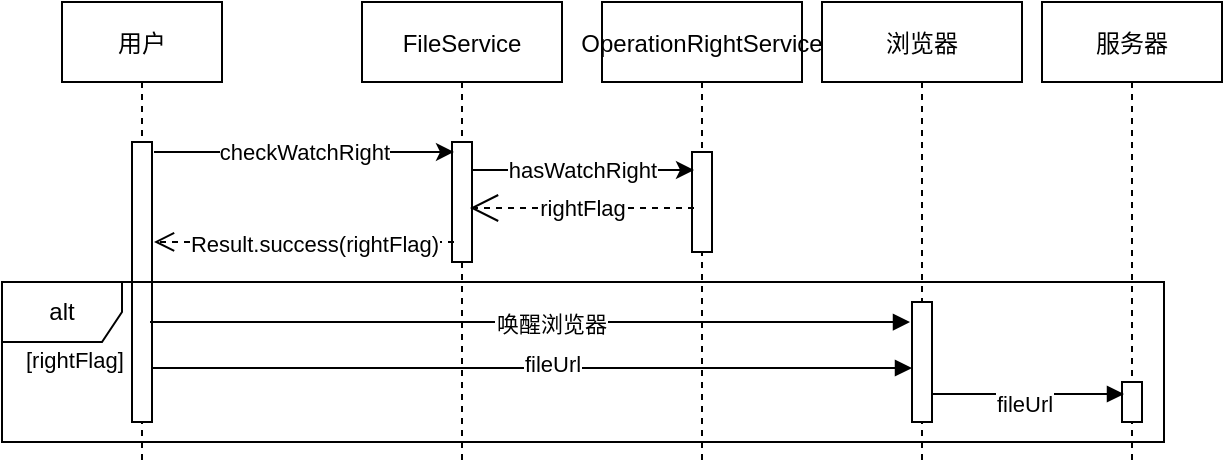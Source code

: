 <mxfile version="17.4.3" type="github">
  <diagram id="MwH7AxF10co7rePG-p0v" name="Page-1">
    <mxGraphModel dx="714" dy="416" grid="1" gridSize="10" guides="1" tooltips="1" connect="1" arrows="1" fold="1" page="1" pageScale="1" pageWidth="827" pageHeight="1169" math="0" shadow="0">
      <root>
        <mxCell id="0" />
        <mxCell id="1" parent="0" />
        <mxCell id="ByNxgz-AKr08d8Bid9Iw-1" value="用户" style="shape=umlLifeline;perimeter=lifelinePerimeter;container=1;collapsible=0;recursiveResize=0;rounded=0;shadow=0;strokeWidth=1;" vertex="1" parent="1">
          <mxGeometry x="140" y="80" width="80" height="230" as="geometry" />
        </mxCell>
        <mxCell id="ByNxgz-AKr08d8Bid9Iw-2" value="" style="points=[];perimeter=orthogonalPerimeter;rounded=0;shadow=0;strokeWidth=1;" vertex="1" parent="ByNxgz-AKr08d8Bid9Iw-1">
          <mxGeometry x="35" y="70" width="10" height="140" as="geometry" />
        </mxCell>
        <mxCell id="ByNxgz-AKr08d8Bid9Iw-3" value="浏览器" style="shape=umlLifeline;perimeter=lifelinePerimeter;container=1;collapsible=0;recursiveResize=0;rounded=0;shadow=0;strokeWidth=1;" vertex="1" parent="1">
          <mxGeometry x="520" y="80" width="100" height="230" as="geometry" />
        </mxCell>
        <mxCell id="ByNxgz-AKr08d8Bid9Iw-4" value="" style="points=[];perimeter=orthogonalPerimeter;rounded=0;shadow=0;strokeWidth=1;" vertex="1" parent="ByNxgz-AKr08d8Bid9Iw-3">
          <mxGeometry x="45" y="150" width="10" height="60" as="geometry" />
        </mxCell>
        <mxCell id="ByNxgz-AKr08d8Bid9Iw-5" value="FileService" style="shape=umlLifeline;perimeter=lifelinePerimeter;container=1;collapsible=0;recursiveResize=0;rounded=0;shadow=0;strokeWidth=1;" vertex="1" parent="1">
          <mxGeometry x="290" y="80" width="100" height="230" as="geometry" />
        </mxCell>
        <mxCell id="ByNxgz-AKr08d8Bid9Iw-6" value="" style="points=[];perimeter=orthogonalPerimeter;rounded=0;shadow=0;strokeWidth=1;" vertex="1" parent="ByNxgz-AKr08d8Bid9Iw-5">
          <mxGeometry x="45" y="70" width="10" height="60" as="geometry" />
        </mxCell>
        <mxCell id="ByNxgz-AKr08d8Bid9Iw-7" value="唤醒浏览器" style="verticalAlign=bottom;endArrow=block;shadow=0;strokeWidth=1;exitX=0.9;exitY=0.643;exitDx=0;exitDy=0;exitPerimeter=0;entryX=-0.1;entryY=0.167;entryDx=0;entryDy=0;entryPerimeter=0;" edge="1" parent="1" source="ByNxgz-AKr08d8Bid9Iw-2" target="ByNxgz-AKr08d8Bid9Iw-4">
          <mxGeometry x="0.057" y="-10" relative="1" as="geometry">
            <mxPoint x="180" y="240" as="sourcePoint" />
            <mxPoint x="580" y="240" as="targetPoint" />
            <Array as="points" />
            <mxPoint as="offset" />
          </mxGeometry>
        </mxCell>
        <mxCell id="ByNxgz-AKr08d8Bid9Iw-8" value="服务器" style="shape=umlLifeline;perimeter=lifelinePerimeter;container=1;collapsible=0;recursiveResize=0;rounded=0;shadow=0;strokeWidth=1;" vertex="1" parent="1">
          <mxGeometry x="630" y="80" width="90" height="230" as="geometry" />
        </mxCell>
        <mxCell id="ByNxgz-AKr08d8Bid9Iw-9" value="" style="points=[];perimeter=orthogonalPerimeter;rounded=0;shadow=0;strokeWidth=1;" vertex="1" parent="ByNxgz-AKr08d8Bid9Iw-8">
          <mxGeometry x="40" y="190" width="10" height="20" as="geometry" />
        </mxCell>
        <mxCell id="ByNxgz-AKr08d8Bid9Iw-19" value="alt" style="shape=umlFrame;whiteSpace=wrap;html=1;" vertex="1" parent="ByNxgz-AKr08d8Bid9Iw-8">
          <mxGeometry x="-520" y="140" width="581" height="80" as="geometry" />
        </mxCell>
        <mxCell id="ByNxgz-AKr08d8Bid9Iw-10" value="fileUrl" style="html=1;verticalAlign=bottom;endArrow=block;rounded=0;exitX=1;exitY=0.767;exitDx=0;exitDy=0;exitPerimeter=0;entryX=0.1;entryY=0.3;entryDx=0;entryDy=0;entryPerimeter=0;" edge="1" parent="1" source="ByNxgz-AKr08d8Bid9Iw-4" target="ByNxgz-AKr08d8Bid9Iw-9">
          <mxGeometry x="-0.042" y="-14" width="80" relative="1" as="geometry">
            <mxPoint x="589" y="266" as="sourcePoint" />
            <mxPoint x="680" y="270" as="targetPoint" />
            <Array as="points">
              <mxPoint x="630" y="276" />
            </Array>
            <mxPoint as="offset" />
          </mxGeometry>
        </mxCell>
        <mxCell id="ByNxgz-AKr08d8Bid9Iw-11" value="fileUrl" style="html=1;verticalAlign=bottom;endArrow=block;rounded=0;exitX=1;exitY=0.807;exitDx=0;exitDy=0;exitPerimeter=0;entryX=0;entryY=0.55;entryDx=0;entryDy=0;entryPerimeter=0;" edge="1" parent="1" source="ByNxgz-AKr08d8Bid9Iw-2" target="ByNxgz-AKr08d8Bid9Iw-4">
          <mxGeometry x="0.054" y="-7" width="80" relative="1" as="geometry">
            <mxPoint x="349" y="270" as="sourcePoint" />
            <mxPoint x="429" y="270" as="targetPoint" />
            <mxPoint as="offset" />
          </mxGeometry>
        </mxCell>
        <mxCell id="ByNxgz-AKr08d8Bid9Iw-12" value="Result.success(rightFlag)" style="html=1;verticalAlign=bottom;endArrow=open;dashed=1;endSize=8;rounded=0;exitX=0.1;exitY=0.833;exitDx=0;exitDy=0;exitPerimeter=0;entryX=1.1;entryY=0.357;entryDx=0;entryDy=0;entryPerimeter=0;" edge="1" parent="1" source="ByNxgz-AKr08d8Bid9Iw-6" target="ByNxgz-AKr08d8Bid9Iw-2">
          <mxGeometry x="-0.062" y="10" relative="1" as="geometry">
            <mxPoint x="332" y="238.99" as="sourcePoint" />
            <mxPoint x="220" y="210" as="targetPoint" />
            <Array as="points" />
            <mxPoint as="offset" />
          </mxGeometry>
        </mxCell>
        <mxCell id="ByNxgz-AKr08d8Bid9Iw-13" value="checkWatchRight" style="endArrow=classic;html=1;rounded=0;exitX=1.1;exitY=0.036;exitDx=0;exitDy=0;exitPerimeter=0;entryX=0.1;entryY=0.083;entryDx=0;entryDy=0;entryPerimeter=0;" edge="1" parent="1" source="ByNxgz-AKr08d8Bid9Iw-2" target="ByNxgz-AKr08d8Bid9Iw-6">
          <mxGeometry width="50" height="50" relative="1" as="geometry">
            <mxPoint x="260" y="200" as="sourcePoint" />
            <mxPoint x="310" y="150" as="targetPoint" />
          </mxGeometry>
        </mxCell>
        <mxCell id="ByNxgz-AKr08d8Bid9Iw-14" value="OperationRightService" style="shape=umlLifeline;perimeter=lifelinePerimeter;container=1;collapsible=0;recursiveResize=0;rounded=0;shadow=0;strokeWidth=1;" vertex="1" parent="1">
          <mxGeometry x="410" y="80" width="100" height="230" as="geometry" />
        </mxCell>
        <mxCell id="ByNxgz-AKr08d8Bid9Iw-15" value="" style="points=[];perimeter=orthogonalPerimeter;rounded=0;shadow=0;strokeWidth=1;" vertex="1" parent="ByNxgz-AKr08d8Bid9Iw-14">
          <mxGeometry x="45" y="75" width="10" height="50" as="geometry" />
        </mxCell>
        <mxCell id="ByNxgz-AKr08d8Bid9Iw-16" value="hasWatchRight" style="endArrow=classic;html=1;rounded=0;exitX=1;exitY=0.233;exitDx=0;exitDy=0;exitPerimeter=0;entryX=0.1;entryY=0.18;entryDx=0;entryDy=0;entryPerimeter=0;" edge="1" parent="1" source="ByNxgz-AKr08d8Bid9Iw-6" target="ByNxgz-AKr08d8Bid9Iw-15">
          <mxGeometry width="50" height="50" relative="1" as="geometry">
            <mxPoint x="224" y="163" as="sourcePoint" />
            <mxPoint x="355" y="163.04" as="targetPoint" />
          </mxGeometry>
        </mxCell>
        <mxCell id="ByNxgz-AKr08d8Bid9Iw-18" value="rightFlag" style="endArrow=open;endSize=12;dashed=1;html=1;rounded=0;exitX=0.1;exitY=0.56;exitDx=0;exitDy=0;exitPerimeter=0;entryX=0.9;entryY=0.55;entryDx=0;entryDy=0;entryPerimeter=0;" edge="1" parent="1" source="ByNxgz-AKr08d8Bid9Iw-15" target="ByNxgz-AKr08d8Bid9Iw-6">
          <mxGeometry width="160" relative="1" as="geometry">
            <mxPoint x="420" y="190" as="sourcePoint" />
            <mxPoint x="350" y="183" as="targetPoint" />
          </mxGeometry>
        </mxCell>
        <mxCell id="ByNxgz-AKr08d8Bid9Iw-20" value="&lt;span style=&quot;color: rgb(0 , 0 , 0) ; font-family: &amp;#34;helvetica&amp;#34; ; font-size: 11px ; font-style: normal ; font-weight: 400 ; letter-spacing: normal ; text-align: center ; text-indent: 0px ; text-transform: none ; word-spacing: 0px ; background-color: rgb(255 , 255 , 255) ; display: inline ; float: none&quot;&gt;[rightFlag]&lt;/span&gt;" style="text;whiteSpace=wrap;html=1;" vertex="1" parent="1">
          <mxGeometry x="120" y="245" width="70" height="30" as="geometry" />
        </mxCell>
      </root>
    </mxGraphModel>
  </diagram>
</mxfile>
